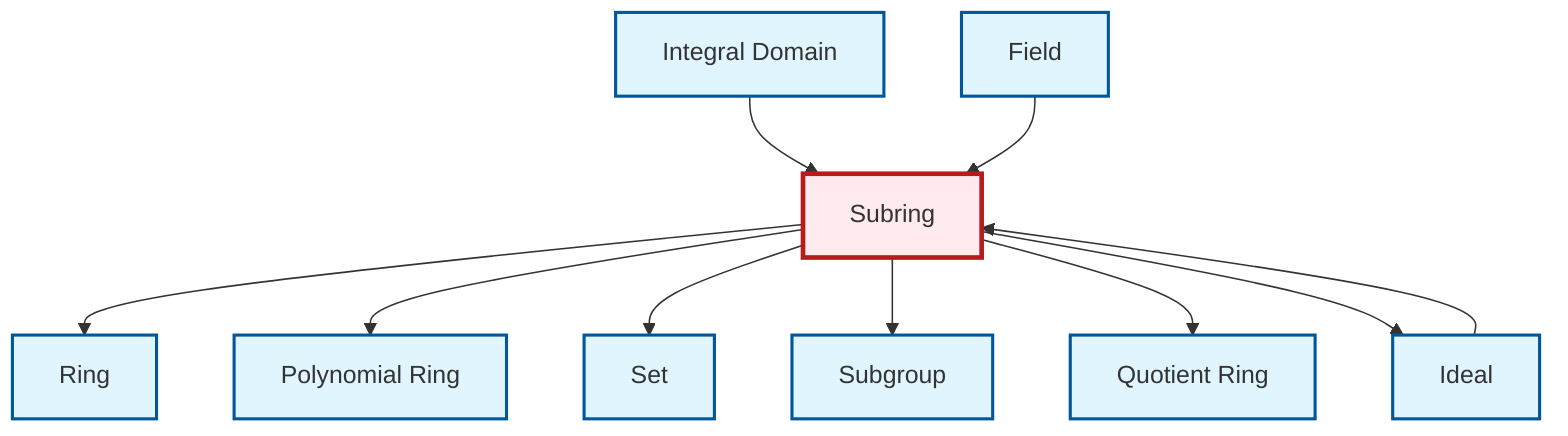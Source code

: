 graph TD
    classDef definition fill:#e1f5fe,stroke:#01579b,stroke-width:2px
    classDef theorem fill:#f3e5f5,stroke:#4a148c,stroke-width:2px
    classDef axiom fill:#fff3e0,stroke:#e65100,stroke-width:2px
    classDef example fill:#e8f5e9,stroke:#1b5e20,stroke-width:2px
    classDef current fill:#ffebee,stroke:#b71c1c,stroke-width:3px
    def-field["Field"]:::definition
    def-ideal["Ideal"]:::definition
    def-subring["Subring"]:::definition
    def-ring["Ring"]:::definition
    def-polynomial-ring["Polynomial Ring"]:::definition
    def-integral-domain["Integral Domain"]:::definition
    def-quotient-ring["Quotient Ring"]:::definition
    def-set["Set"]:::definition
    def-subgroup["Subgroup"]:::definition
    def-subring --> def-ring
    def-integral-domain --> def-subring
    def-ideal --> def-subring
    def-subring --> def-polynomial-ring
    def-subring --> def-set
    def-subring --> def-subgroup
    def-subring --> def-quotient-ring
    def-subring --> def-ideal
    def-field --> def-subring
    class def-subring current